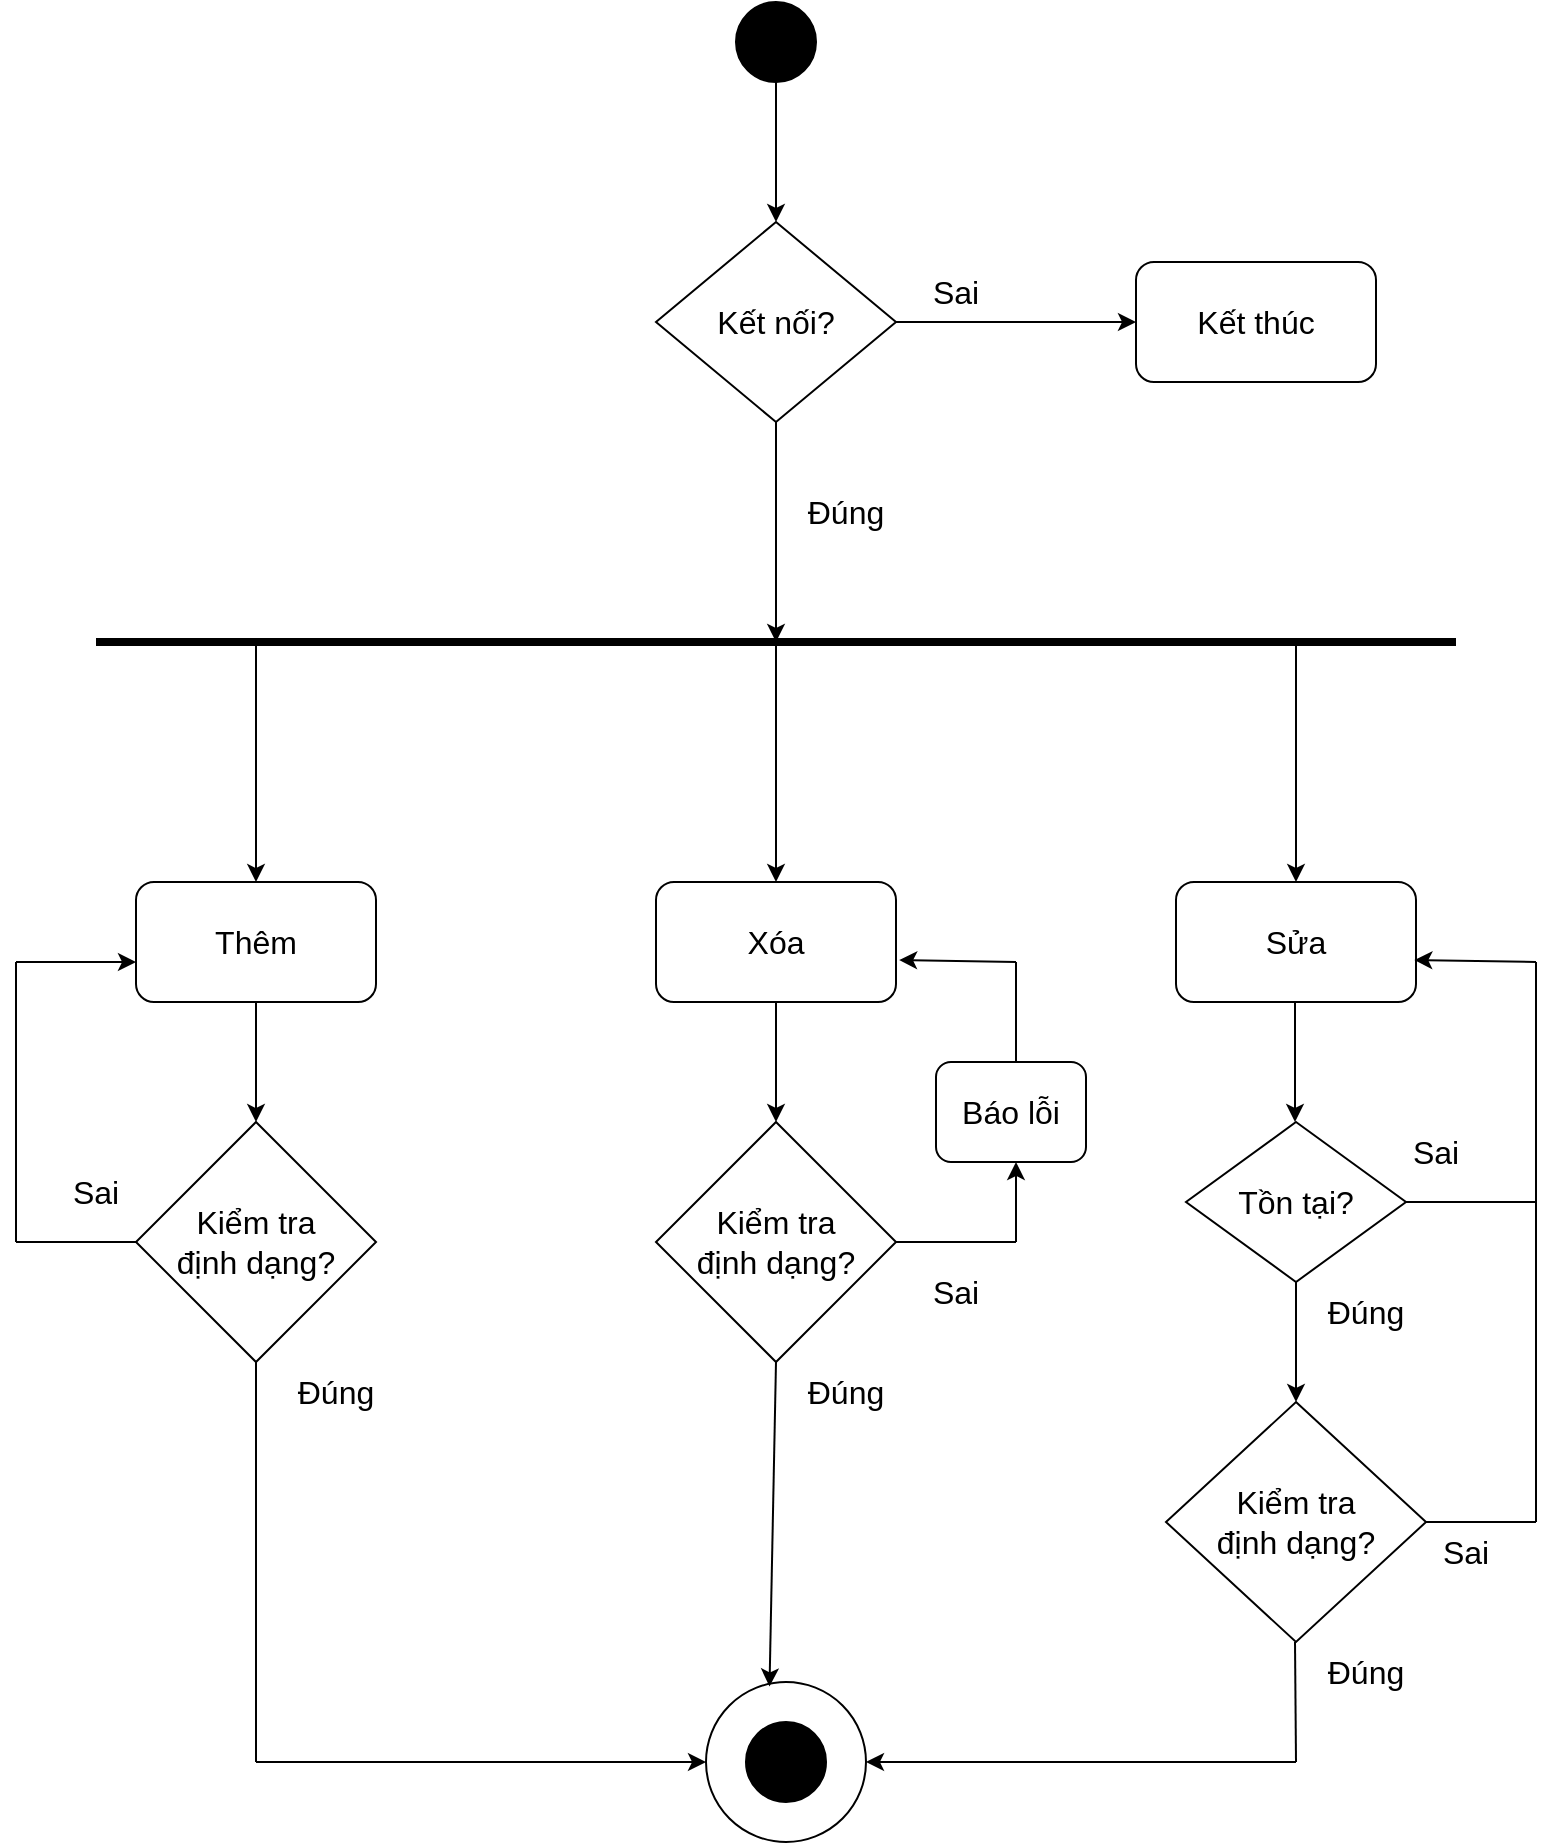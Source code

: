 <mxfile version="21.1.2" type="device">
  <diagram name="Page-1" id="wxG8_vYIDucz1prGMvsB">
    <mxGraphModel dx="1036" dy="614" grid="1" gridSize="10" guides="1" tooltips="1" connect="1" arrows="1" fold="1" page="1" pageScale="1" pageWidth="850" pageHeight="1100" math="0" shadow="0">
      <root>
        <mxCell id="0" />
        <mxCell id="1" parent="0" />
        <mxCell id="QvBZRqZtZllsHKDwnC8i-1" value="" style="endArrow=classic;html=1;rounded=0;exitX=0.5;exitY=1;exitDx=0;exitDy=0;entryX=0.5;entryY=0;entryDx=0;entryDy=0;" parent="1" target="QvBZRqZtZllsHKDwnC8i-2" edge="1">
          <mxGeometry width="50" height="50" relative="1" as="geometry">
            <mxPoint x="420" y="40" as="sourcePoint" />
            <mxPoint x="420" y="110" as="targetPoint" />
          </mxGeometry>
        </mxCell>
        <mxCell id="QvBZRqZtZllsHKDwnC8i-2" value="Kết nối?" style="rhombus;whiteSpace=wrap;html=1;fontSize=16;" parent="1" vertex="1">
          <mxGeometry x="360" y="110" width="120" height="100" as="geometry" />
        </mxCell>
        <mxCell id="QvBZRqZtZllsHKDwnC8i-6" value="Sai" style="text;html=1;strokeColor=none;fillColor=none;align=center;verticalAlign=middle;whiteSpace=wrap;rounded=0;fontSize=16;" parent="1" vertex="1">
          <mxGeometry x="480" y="130" width="60" height="30" as="geometry" />
        </mxCell>
        <mxCell id="QvBZRqZtZllsHKDwnC8i-7" value="" style="endArrow=classic;html=1;rounded=0;exitX=0.5;exitY=1;exitDx=0;exitDy=0;" parent="1" source="QvBZRqZtZllsHKDwnC8i-2" edge="1">
          <mxGeometry width="50" height="50" relative="1" as="geometry">
            <mxPoint x="420" y="230" as="sourcePoint" />
            <mxPoint x="420" y="320" as="targetPoint" />
          </mxGeometry>
        </mxCell>
        <mxCell id="QvBZRqZtZllsHKDwnC8i-8" value="Đúng" style="text;html=1;strokeColor=none;fillColor=none;align=center;verticalAlign=middle;whiteSpace=wrap;rounded=0;fontSize=16;" parent="1" vertex="1">
          <mxGeometry x="425" y="240" width="60" height="30" as="geometry" />
        </mxCell>
        <mxCell id="QvBZRqZtZllsHKDwnC8i-9" value="" style="endArrow=none;html=1;rounded=0;fontSize=11;strokeWidth=4;" parent="1" edge="1">
          <mxGeometry width="50" height="50" relative="1" as="geometry">
            <mxPoint x="80" y="320" as="sourcePoint" />
            <mxPoint x="760" y="320" as="targetPoint" />
          </mxGeometry>
        </mxCell>
        <mxCell id="QvBZRqZtZllsHKDwnC8i-10" value="" style="endArrow=classic;html=1;rounded=0;" parent="1" edge="1">
          <mxGeometry width="50" height="50" relative="1" as="geometry">
            <mxPoint x="160" y="320" as="sourcePoint" />
            <mxPoint x="160" y="440" as="targetPoint" />
          </mxGeometry>
        </mxCell>
        <mxCell id="QvBZRqZtZllsHKDwnC8i-11" value="" style="endArrow=classic;html=1;rounded=0;" parent="1" edge="1">
          <mxGeometry width="50" height="50" relative="1" as="geometry">
            <mxPoint x="420" y="320" as="sourcePoint" />
            <mxPoint x="420" y="440" as="targetPoint" />
          </mxGeometry>
        </mxCell>
        <mxCell id="QvBZRqZtZllsHKDwnC8i-12" value="" style="endArrow=classic;html=1;rounded=0;" parent="1" edge="1">
          <mxGeometry width="50" height="50" relative="1" as="geometry">
            <mxPoint x="680" y="320" as="sourcePoint" />
            <mxPoint x="680" y="440" as="targetPoint" />
          </mxGeometry>
        </mxCell>
        <mxCell id="QvBZRqZtZllsHKDwnC8i-13" value="Thêm" style="rounded=1;whiteSpace=wrap;html=1;fontSize=16;" parent="1" vertex="1">
          <mxGeometry x="100" y="440" width="120" height="60" as="geometry" />
        </mxCell>
        <mxCell id="QvBZRqZtZllsHKDwnC8i-14" value="Xóa" style="rounded=1;whiteSpace=wrap;html=1;fontSize=16;" parent="1" vertex="1">
          <mxGeometry x="360" y="440" width="120" height="60" as="geometry" />
        </mxCell>
        <mxCell id="QvBZRqZtZllsHKDwnC8i-15" value="Sửa" style="rounded=1;whiteSpace=wrap;html=1;fontSize=16;" parent="1" vertex="1">
          <mxGeometry x="620" y="440" width="120" height="60" as="geometry" />
        </mxCell>
        <mxCell id="QvBZRqZtZllsHKDwnC8i-16" value="Kiểm tra&lt;br style=&quot;font-size: 16px;&quot;&gt;định dạng?" style="rhombus;whiteSpace=wrap;html=1;fontSize=16;" parent="1" vertex="1">
          <mxGeometry x="100" y="560" width="120" height="120" as="geometry" />
        </mxCell>
        <mxCell id="QvBZRqZtZllsHKDwnC8i-17" value="" style="endArrow=classic;html=1;rounded=0;entryX=0.5;entryY=0;entryDx=0;entryDy=0;" parent="1" target="QvBZRqZtZllsHKDwnC8i-16" edge="1">
          <mxGeometry width="50" height="50" relative="1" as="geometry">
            <mxPoint x="160" y="500" as="sourcePoint" />
            <mxPoint x="210" y="450" as="targetPoint" />
          </mxGeometry>
        </mxCell>
        <mxCell id="QvBZRqZtZllsHKDwnC8i-18" value="" style="endArrow=classic;html=1;rounded=0;" parent="1" edge="1">
          <mxGeometry width="50" height="50" relative="1" as="geometry">
            <mxPoint x="420" y="500" as="sourcePoint" />
            <mxPoint x="420" y="560" as="targetPoint" />
          </mxGeometry>
        </mxCell>
        <mxCell id="QvBZRqZtZllsHKDwnC8i-19" value="" style="endArrow=classic;html=1;rounded=0;" parent="1" edge="1">
          <mxGeometry width="50" height="50" relative="1" as="geometry">
            <mxPoint x="679.5" y="500" as="sourcePoint" />
            <mxPoint x="679.5" y="560" as="targetPoint" />
          </mxGeometry>
        </mxCell>
        <mxCell id="QvBZRqZtZllsHKDwnC8i-20" value="Kiểm tra&lt;br style=&quot;font-size: 16px;&quot;&gt;định dạng?" style="rhombus;whiteSpace=wrap;html=1;fontSize=16;" parent="1" vertex="1">
          <mxGeometry x="360" y="560" width="120" height="120" as="geometry" />
        </mxCell>
        <mxCell id="QvBZRqZtZllsHKDwnC8i-21" value="Kiểm tra&lt;br style=&quot;font-size: 16px;&quot;&gt;định dạng?" style="rhombus;whiteSpace=wrap;html=1;fontSize=16;" parent="1" vertex="1">
          <mxGeometry x="615" y="700" width="130" height="120" as="geometry" />
        </mxCell>
        <mxCell id="QvBZRqZtZllsHKDwnC8i-22" value="" style="endArrow=none;html=1;rounded=0;exitX=0;exitY=0.5;exitDx=0;exitDy=0;" parent="1" source="QvBZRqZtZllsHKDwnC8i-16" edge="1">
          <mxGeometry width="50" height="50" relative="1" as="geometry">
            <mxPoint x="70" y="620" as="sourcePoint" />
            <mxPoint x="40" y="620" as="targetPoint" />
          </mxGeometry>
        </mxCell>
        <mxCell id="QvBZRqZtZllsHKDwnC8i-23" value="" style="endArrow=none;html=1;rounded=0;" parent="1" edge="1">
          <mxGeometry width="50" height="50" relative="1" as="geometry">
            <mxPoint x="40" y="620" as="sourcePoint" />
            <mxPoint x="40" y="480" as="targetPoint" />
          </mxGeometry>
        </mxCell>
        <mxCell id="QvBZRqZtZllsHKDwnC8i-24" value="" style="endArrow=classic;html=1;rounded=0;" parent="1" edge="1">
          <mxGeometry width="50" height="50" relative="1" as="geometry">
            <mxPoint x="40" y="480" as="sourcePoint" />
            <mxPoint x="100" y="480" as="targetPoint" />
          </mxGeometry>
        </mxCell>
        <mxCell id="QvBZRqZtZllsHKDwnC8i-25" value="" style="endArrow=none;html=1;rounded=0;" parent="1" edge="1">
          <mxGeometry width="50" height="50" relative="1" as="geometry">
            <mxPoint x="480" y="620" as="sourcePoint" />
            <mxPoint x="540" y="620" as="targetPoint" />
          </mxGeometry>
        </mxCell>
        <mxCell id="QvBZRqZtZllsHKDwnC8i-26" value="Báo lỗi" style="rounded=1;whiteSpace=wrap;html=1;fontSize=16;" parent="1" vertex="1">
          <mxGeometry x="500" y="530" width="75" height="50" as="geometry" />
        </mxCell>
        <mxCell id="QvBZRqZtZllsHKDwnC8i-27" value="" style="endArrow=classic;html=1;rounded=0;" parent="1" edge="1">
          <mxGeometry width="50" height="50" relative="1" as="geometry">
            <mxPoint x="540" y="620" as="sourcePoint" />
            <mxPoint x="540" y="580" as="targetPoint" />
          </mxGeometry>
        </mxCell>
        <mxCell id="QvBZRqZtZllsHKDwnC8i-28" value="" style="endArrow=none;html=1;rounded=0;" parent="1" edge="1">
          <mxGeometry width="50" height="50" relative="1" as="geometry">
            <mxPoint x="540" y="530" as="sourcePoint" />
            <mxPoint x="540" y="480" as="targetPoint" />
          </mxGeometry>
        </mxCell>
        <mxCell id="QvBZRqZtZllsHKDwnC8i-29" value="" style="endArrow=classic;html=1;rounded=0;entryX=1.013;entryY=0.65;entryDx=0;entryDy=0;entryPerimeter=0;" parent="1" target="QvBZRqZtZllsHKDwnC8i-14" edge="1">
          <mxGeometry width="50" height="50" relative="1" as="geometry">
            <mxPoint x="540" y="480" as="sourcePoint" />
            <mxPoint x="590" y="430" as="targetPoint" />
          </mxGeometry>
        </mxCell>
        <mxCell id="QvBZRqZtZllsHKDwnC8i-30" value="Tồn tại?" style="rhombus;whiteSpace=wrap;html=1;fontSize=16;" parent="1" vertex="1">
          <mxGeometry x="625" y="560" width="110" height="80" as="geometry" />
        </mxCell>
        <mxCell id="QvBZRqZtZllsHKDwnC8i-31" value="" style="endArrow=none;html=1;rounded=0;" parent="1" edge="1">
          <mxGeometry width="50" height="50" relative="1" as="geometry">
            <mxPoint x="735" y="600" as="sourcePoint" />
            <mxPoint x="800" y="600" as="targetPoint" />
          </mxGeometry>
        </mxCell>
        <mxCell id="QvBZRqZtZllsHKDwnC8i-32" value="" style="endArrow=classic;html=1;rounded=0;exitX=0.5;exitY=1;exitDx=0;exitDy=0;entryX=0.5;entryY=0;entryDx=0;entryDy=0;" parent="1" source="QvBZRqZtZllsHKDwnC8i-30" target="QvBZRqZtZllsHKDwnC8i-21" edge="1">
          <mxGeometry width="50" height="50" relative="1" as="geometry">
            <mxPoint x="685" y="650" as="sourcePoint" />
            <mxPoint x="735" y="600" as="targetPoint" />
          </mxGeometry>
        </mxCell>
        <mxCell id="QvBZRqZtZllsHKDwnC8i-33" value="" style="endArrow=none;html=1;rounded=0;" parent="1" edge="1">
          <mxGeometry width="50" height="50" relative="1" as="geometry">
            <mxPoint x="745" y="760" as="sourcePoint" />
            <mxPoint x="800" y="760" as="targetPoint" />
          </mxGeometry>
        </mxCell>
        <mxCell id="QvBZRqZtZllsHKDwnC8i-34" value="" style="endArrow=none;html=1;rounded=0;exitX=0.5;exitY=1;exitDx=0;exitDy=0;" parent="1" source="QvBZRqZtZllsHKDwnC8i-16" edge="1">
          <mxGeometry width="50" height="50" relative="1" as="geometry">
            <mxPoint x="190" y="730" as="sourcePoint" />
            <mxPoint x="160" y="880" as="targetPoint" />
          </mxGeometry>
        </mxCell>
        <mxCell id="QvBZRqZtZllsHKDwnC8i-35" value="" style="ellipse;whiteSpace=wrap;html=1;aspect=fixed;" parent="1" vertex="1">
          <mxGeometry x="385" y="840" width="80" height="80" as="geometry" />
        </mxCell>
        <mxCell id="QvBZRqZtZllsHKDwnC8i-36" value="" style="ellipse;whiteSpace=wrap;html=1;aspect=fixed;fillColor=#000000;fillStyle=auto;" parent="1" vertex="1">
          <mxGeometry x="405" y="860" width="40" height="40" as="geometry" />
        </mxCell>
        <mxCell id="QvBZRqZtZllsHKDwnC8i-37" value="" style="endArrow=classic;html=1;rounded=0;entryX=0;entryY=0.5;entryDx=0;entryDy=0;" parent="1" target="QvBZRqZtZllsHKDwnC8i-35" edge="1">
          <mxGeometry width="50" height="50" relative="1" as="geometry">
            <mxPoint x="160" y="880" as="sourcePoint" />
            <mxPoint x="210" y="830" as="targetPoint" />
          </mxGeometry>
        </mxCell>
        <mxCell id="QvBZRqZtZllsHKDwnC8i-38" value="" style="endArrow=classic;html=1;rounded=0;entryX=1;entryY=0.5;entryDx=0;entryDy=0;" parent="1" target="QvBZRqZtZllsHKDwnC8i-35" edge="1">
          <mxGeometry width="50" height="50" relative="1" as="geometry">
            <mxPoint x="680" y="880" as="sourcePoint" />
            <mxPoint x="765" y="930" as="targetPoint" />
          </mxGeometry>
        </mxCell>
        <mxCell id="QvBZRqZtZllsHKDwnC8i-39" value="" style="endArrow=none;html=1;rounded=0;exitX=0.5;exitY=1;exitDx=0;exitDy=0;" parent="1" edge="1">
          <mxGeometry width="50" height="50" relative="1" as="geometry">
            <mxPoint x="679.5" y="820" as="sourcePoint" />
            <mxPoint x="680" y="880" as="targetPoint" />
          </mxGeometry>
        </mxCell>
        <mxCell id="QvBZRqZtZllsHKDwnC8i-40" value="" style="endArrow=classic;html=1;rounded=0;entryX=0.397;entryY=0.028;entryDx=0;entryDy=0;exitX=0.5;exitY=1;exitDx=0;exitDy=0;entryPerimeter=0;" parent="1" source="QvBZRqZtZllsHKDwnC8i-20" target="QvBZRqZtZllsHKDwnC8i-35" edge="1">
          <mxGeometry width="50" height="50" relative="1" as="geometry">
            <mxPoint x="340" y="710" as="sourcePoint" />
            <mxPoint x="565" y="710" as="targetPoint" />
          </mxGeometry>
        </mxCell>
        <mxCell id="QvBZRqZtZllsHKDwnC8i-41" value="" style="endArrow=none;html=1;rounded=0;" parent="1" edge="1">
          <mxGeometry width="50" height="50" relative="1" as="geometry">
            <mxPoint x="800" y="760" as="sourcePoint" />
            <mxPoint x="800" y="480" as="targetPoint" />
          </mxGeometry>
        </mxCell>
        <mxCell id="QvBZRqZtZllsHKDwnC8i-42" value="" style="endArrow=classic;html=1;rounded=0;entryX=0.993;entryY=0.65;entryDx=0;entryDy=0;entryPerimeter=0;" parent="1" target="QvBZRqZtZllsHKDwnC8i-15" edge="1">
          <mxGeometry width="50" height="50" relative="1" as="geometry">
            <mxPoint x="800" y="480" as="sourcePoint" />
            <mxPoint x="450" y="570" as="targetPoint" />
          </mxGeometry>
        </mxCell>
        <mxCell id="QvBZRqZtZllsHKDwnC8i-44" value="Đúng" style="text;html=1;strokeColor=none;fillColor=none;align=center;verticalAlign=middle;whiteSpace=wrap;rounded=0;fontSize=16;" parent="1" vertex="1">
          <mxGeometry x="425" y="680" width="60" height="30" as="geometry" />
        </mxCell>
        <mxCell id="QvBZRqZtZllsHKDwnC8i-46" value="Đúng" style="text;html=1;strokeColor=none;fillColor=none;align=center;verticalAlign=middle;whiteSpace=wrap;rounded=0;fontSize=16;" parent="1" vertex="1">
          <mxGeometry x="685" y="820" width="60" height="30" as="geometry" />
        </mxCell>
        <mxCell id="QvBZRqZtZllsHKDwnC8i-47" value="Sai" style="text;html=1;strokeColor=none;fillColor=none;align=center;verticalAlign=middle;whiteSpace=wrap;rounded=0;fontSize=16;" parent="1" vertex="1">
          <mxGeometry x="735" y="760" width="60" height="30" as="geometry" />
        </mxCell>
        <mxCell id="QvBZRqZtZllsHKDwnC8i-48" value="Đúng" style="text;html=1;strokeColor=none;fillColor=none;align=center;verticalAlign=middle;whiteSpace=wrap;rounded=0;fontSize=16;" parent="1" vertex="1">
          <mxGeometry x="685" y="640" width="60" height="30" as="geometry" />
        </mxCell>
        <mxCell id="QvBZRqZtZllsHKDwnC8i-49" value="Sai" style="text;html=1;strokeColor=none;fillColor=none;align=center;verticalAlign=middle;whiteSpace=wrap;rounded=0;fontSize=16;" parent="1" vertex="1">
          <mxGeometry x="720" y="560" width="60" height="30" as="geometry" />
        </mxCell>
        <mxCell id="QvBZRqZtZllsHKDwnC8i-50" value="Sai" style="text;html=1;strokeColor=none;fillColor=none;align=center;verticalAlign=middle;whiteSpace=wrap;rounded=0;fontSize=16;" parent="1" vertex="1">
          <mxGeometry x="480" y="630" width="60" height="30" as="geometry" />
        </mxCell>
        <mxCell id="QvBZRqZtZllsHKDwnC8i-51" value="Sai" style="text;html=1;strokeColor=none;fillColor=none;align=center;verticalAlign=middle;whiteSpace=wrap;rounded=0;fontSize=16;" parent="1" vertex="1">
          <mxGeometry x="50" y="580" width="60" height="30" as="geometry" />
        </mxCell>
        <mxCell id="QvBZRqZtZllsHKDwnC8i-52" value="Đúng" style="text;html=1;strokeColor=none;fillColor=none;align=center;verticalAlign=middle;whiteSpace=wrap;rounded=0;fontSize=16;" parent="1" vertex="1">
          <mxGeometry x="170" y="680" width="60" height="30" as="geometry" />
        </mxCell>
        <mxCell id="QvBZRqZtZllsHKDwnC8i-53" value="" style="ellipse;whiteSpace=wrap;html=1;aspect=fixed;fillColor=#000000;fillStyle=auto;" parent="1" vertex="1">
          <mxGeometry x="400" width="40" height="40" as="geometry" />
        </mxCell>
        <mxCell id="2_Y8Xd8yAI5oRLsfP22w-1" value="Kết thúc" style="rounded=1;whiteSpace=wrap;html=1;fontSize=16;" vertex="1" parent="1">
          <mxGeometry x="600" y="130" width="120" height="60" as="geometry" />
        </mxCell>
        <mxCell id="2_Y8Xd8yAI5oRLsfP22w-2" value="" style="endArrow=classic;html=1;rounded=0;exitX=1;exitY=0.5;exitDx=0;exitDy=0;entryX=0;entryY=0.5;entryDx=0;entryDy=0;" edge="1" parent="1" source="QvBZRqZtZllsHKDwnC8i-2" target="2_Y8Xd8yAI5oRLsfP22w-1">
          <mxGeometry width="50" height="50" relative="1" as="geometry">
            <mxPoint x="400" y="340" as="sourcePoint" />
            <mxPoint x="450" y="290" as="targetPoint" />
          </mxGeometry>
        </mxCell>
      </root>
    </mxGraphModel>
  </diagram>
</mxfile>
